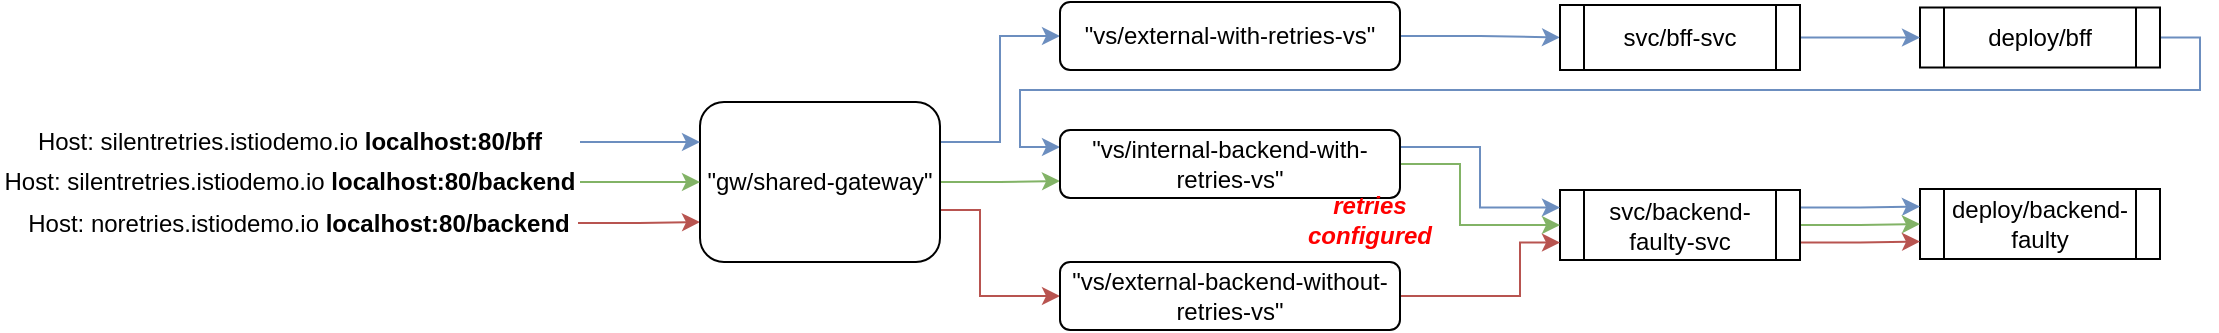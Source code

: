 <mxfile version="23.0.2" type="device">
  <diagram name="Page-1" id="cWTKhKW8xR2mcrcdvLpz">
    <mxGraphModel dx="1745" dy="634" grid="1" gridSize="10" guides="1" tooltips="1" connect="1" arrows="1" fold="1" page="1" pageScale="1" pageWidth="827" pageHeight="1169" math="0" shadow="0">
      <root>
        <mxCell id="0" />
        <mxCell id="1" parent="0" />
        <mxCell id="MRn4WzQAWP_Wch0EkQxR-3" style="edgeStyle=orthogonalEdgeStyle;rounded=0;orthogonalLoop=1;jettySize=auto;html=1;entryX=0;entryY=0.75;entryDx=0;entryDy=0;fillColor=#f8cecc;strokeColor=#b85450;" edge="1" parent="1" source="I_P2_qD0Jl0lsfXRpeoM-1" target="I_P2_qD0Jl0lsfXRpeoM-8">
          <mxGeometry relative="1" as="geometry" />
        </mxCell>
        <mxCell id="I_P2_qD0Jl0lsfXRpeoM-1" value="Host: noretries.istiodemo.io&amp;nbsp;&lt;b&gt;localhost:80/backend&lt;/b&gt;" style="text;html=1;strokeColor=none;fillColor=none;align=center;verticalAlign=middle;whiteSpace=wrap;rounded=0;" parent="1" vertex="1">
          <mxGeometry y="251.5" width="279" height="30" as="geometry" />
        </mxCell>
        <mxCell id="I_P2_qD0Jl0lsfXRpeoM-24" style="edgeStyle=orthogonalEdgeStyle;rounded=0;orthogonalLoop=1;jettySize=auto;html=1;entryX=0;entryY=0.5;entryDx=0;entryDy=0;fillColor=#dae8fc;strokeColor=#6c8ebf;exitX=1;exitY=0.25;exitDx=0;exitDy=0;" parent="1" source="I_P2_qD0Jl0lsfXRpeoM-8" target="I_P2_qD0Jl0lsfXRpeoM-9" edge="1">
          <mxGeometry relative="1" as="geometry" />
        </mxCell>
        <mxCell id="m6qfPFcmYVWHdmUiW8hK-26" style="edgeStyle=orthogonalEdgeStyle;rounded=0;orthogonalLoop=1;jettySize=auto;html=1;entryX=0;entryY=0.5;entryDx=0;entryDy=0;fillColor=#f8cecc;strokeColor=#b85450;" parent="1" source="I_P2_qD0Jl0lsfXRpeoM-8" target="m6qfPFcmYVWHdmUiW8hK-1" edge="1">
          <mxGeometry relative="1" as="geometry">
            <Array as="points">
              <mxPoint x="480" y="260" />
              <mxPoint x="480" y="303" />
            </Array>
          </mxGeometry>
        </mxCell>
        <mxCell id="MRn4WzQAWP_Wch0EkQxR-1" style="edgeStyle=orthogonalEdgeStyle;rounded=0;orthogonalLoop=1;jettySize=auto;html=1;entryX=0;entryY=0.75;entryDx=0;entryDy=0;fillColor=#d5e8d4;strokeColor=#82b366;" edge="1" parent="1" source="I_P2_qD0Jl0lsfXRpeoM-8" target="m6qfPFcmYVWHdmUiW8hK-3">
          <mxGeometry relative="1" as="geometry" />
        </mxCell>
        <mxCell id="I_P2_qD0Jl0lsfXRpeoM-8" value="&quot;gw/shared-gateway&quot;" style="rounded=1;whiteSpace=wrap;html=1;" parent="1" vertex="1">
          <mxGeometry x="340" y="206" width="120" height="80" as="geometry" />
        </mxCell>
        <mxCell id="m6qfPFcmYVWHdmUiW8hK-5" style="edgeStyle=orthogonalEdgeStyle;rounded=0;orthogonalLoop=1;jettySize=auto;html=1;entryX=0;entryY=0.5;entryDx=0;entryDy=0;fillColor=#dae8fc;strokeColor=#6c8ebf;" parent="1" source="I_P2_qD0Jl0lsfXRpeoM-9" target="I_P2_qD0Jl0lsfXRpeoM-14" edge="1">
          <mxGeometry relative="1" as="geometry" />
        </mxCell>
        <mxCell id="I_P2_qD0Jl0lsfXRpeoM-9" value="&quot;vs/external-with-retries-vs&lt;span style=&quot;background-color: initial;&quot;&gt;&quot;&lt;/span&gt;" style="rounded=1;whiteSpace=wrap;html=1;" parent="1" vertex="1">
          <mxGeometry x="520" y="156" width="170" height="34" as="geometry" />
        </mxCell>
        <mxCell id="m6qfPFcmYVWHdmUiW8hK-7" style="edgeStyle=orthogonalEdgeStyle;rounded=0;orthogonalLoop=1;jettySize=auto;html=1;entryX=0;entryY=0.25;entryDx=0;entryDy=0;fillColor=#dae8fc;strokeColor=#6c8ebf;" parent="1" source="I_P2_qD0Jl0lsfXRpeoM-11" target="m6qfPFcmYVWHdmUiW8hK-3" edge="1">
          <mxGeometry relative="1" as="geometry">
            <Array as="points">
              <mxPoint x="1090" y="174" />
              <mxPoint x="1090" y="200" />
              <mxPoint x="500" y="200" />
              <mxPoint x="500" y="229" />
            </Array>
          </mxGeometry>
        </mxCell>
        <mxCell id="I_P2_qD0Jl0lsfXRpeoM-11" value="deploy/bff" style="shape=process;whiteSpace=wrap;html=1;backgroundOutline=1;" parent="1" vertex="1">
          <mxGeometry x="950" y="158.75" width="120" height="30" as="geometry" />
        </mxCell>
        <mxCell id="I_P2_qD0Jl0lsfXRpeoM-13" value="deploy/backend-faulty" style="shape=process;whiteSpace=wrap;html=1;backgroundOutline=1;" parent="1" vertex="1">
          <mxGeometry x="950" y="249.5" width="120" height="35" as="geometry" />
        </mxCell>
        <mxCell id="m6qfPFcmYVWHdmUiW8hK-6" style="edgeStyle=orthogonalEdgeStyle;rounded=0;orthogonalLoop=1;jettySize=auto;html=1;entryX=0;entryY=0.5;entryDx=0;entryDy=0;fillColor=#dae8fc;strokeColor=#6c8ebf;" parent="1" source="I_P2_qD0Jl0lsfXRpeoM-14" target="I_P2_qD0Jl0lsfXRpeoM-11" edge="1">
          <mxGeometry relative="1" as="geometry" />
        </mxCell>
        <mxCell id="I_P2_qD0Jl0lsfXRpeoM-14" value="svc/bff-svc" style="shape=process;whiteSpace=wrap;html=1;backgroundOutline=1;" parent="1" vertex="1">
          <mxGeometry x="770" y="157.5" width="120" height="32.5" as="geometry" />
        </mxCell>
        <mxCell id="m6qfPFcmYVWHdmUiW8hK-9" style="edgeStyle=orthogonalEdgeStyle;rounded=0;orthogonalLoop=1;jettySize=auto;html=1;entryX=0;entryY=0.25;entryDx=0;entryDy=0;fillColor=#dae8fc;strokeColor=#6c8ebf;exitX=1;exitY=0.25;exitDx=0;exitDy=0;" parent="1" source="I_P2_qD0Jl0lsfXRpeoM-15" target="I_P2_qD0Jl0lsfXRpeoM-13" edge="1">
          <mxGeometry relative="1" as="geometry" />
        </mxCell>
        <mxCell id="m6qfPFcmYVWHdmUiW8hK-12" style="edgeStyle=orthogonalEdgeStyle;rounded=0;orthogonalLoop=1;jettySize=auto;html=1;entryX=0;entryY=0.75;entryDx=0;entryDy=0;exitX=1;exitY=0.75;exitDx=0;exitDy=0;fillColor=#f8cecc;strokeColor=#b85450;" parent="1" source="I_P2_qD0Jl0lsfXRpeoM-15" target="I_P2_qD0Jl0lsfXRpeoM-13" edge="1">
          <mxGeometry relative="1" as="geometry" />
        </mxCell>
        <mxCell id="m6qfPFcmYVWHdmUiW8hK-23" style="edgeStyle=orthogonalEdgeStyle;rounded=0;orthogonalLoop=1;jettySize=auto;html=1;entryX=0;entryY=0.5;entryDx=0;entryDy=0;fillColor=#d5e8d4;strokeColor=#82b366;" parent="1" source="I_P2_qD0Jl0lsfXRpeoM-15" target="I_P2_qD0Jl0lsfXRpeoM-13" edge="1">
          <mxGeometry relative="1" as="geometry" />
        </mxCell>
        <mxCell id="I_P2_qD0Jl0lsfXRpeoM-15" value="svc/backend-faulty-svc" style="shape=process;whiteSpace=wrap;html=1;backgroundOutline=1;" parent="1" vertex="1">
          <mxGeometry x="770" y="250" width="120" height="35" as="geometry" />
        </mxCell>
        <mxCell id="m6qfPFcmYVWHdmUiW8hK-18" style="edgeStyle=orthogonalEdgeStyle;rounded=0;orthogonalLoop=1;jettySize=auto;html=1;fillColor=#dae8fc;strokeColor=#6c8ebf;entryX=0;entryY=0.25;entryDx=0;entryDy=0;" parent="1" source="I_P2_qD0Jl0lsfXRpeoM-20" target="I_P2_qD0Jl0lsfXRpeoM-8" edge="1">
          <mxGeometry relative="1" as="geometry" />
        </mxCell>
        <mxCell id="I_P2_qD0Jl0lsfXRpeoM-20" value="Host: silentretries.istiodemo.io&amp;nbsp;&lt;b&gt;localhost:80/bff&lt;/b&gt;" style="text;html=1;strokeColor=none;fillColor=none;align=center;verticalAlign=middle;whiteSpace=wrap;rounded=0;" parent="1" vertex="1">
          <mxGeometry x="-10" y="211" width="290" height="30" as="geometry" />
        </mxCell>
        <mxCell id="m6qfPFcmYVWHdmUiW8hK-27" style="edgeStyle=orthogonalEdgeStyle;rounded=0;orthogonalLoop=1;jettySize=auto;html=1;entryX=0;entryY=0.75;entryDx=0;entryDy=0;fillColor=#f8cecc;strokeColor=#b85450;exitX=1;exitY=0.5;exitDx=0;exitDy=0;" parent="1" source="m6qfPFcmYVWHdmUiW8hK-1" target="I_P2_qD0Jl0lsfXRpeoM-15" edge="1">
          <mxGeometry relative="1" as="geometry">
            <Array as="points">
              <mxPoint x="750" y="303" />
              <mxPoint x="750" y="276" />
            </Array>
          </mxGeometry>
        </mxCell>
        <mxCell id="m6qfPFcmYVWHdmUiW8hK-1" value="&quot;vs/external-backend-without-retries-vs&lt;span style=&quot;background-color: initial;&quot;&gt;&quot;&lt;/span&gt;" style="rounded=1;whiteSpace=wrap;html=1;" parent="1" vertex="1">
          <mxGeometry x="520" y="286" width="170" height="34" as="geometry" />
        </mxCell>
        <mxCell id="m6qfPFcmYVWHdmUiW8hK-8" style="edgeStyle=orthogonalEdgeStyle;rounded=0;orthogonalLoop=1;jettySize=auto;html=1;entryX=0;entryY=0.25;entryDx=0;entryDy=0;fillColor=#dae8fc;strokeColor=#6c8ebf;exitX=1;exitY=0.25;exitDx=0;exitDy=0;" parent="1" source="m6qfPFcmYVWHdmUiW8hK-3" target="I_P2_qD0Jl0lsfXRpeoM-15" edge="1">
          <mxGeometry relative="1" as="geometry" />
        </mxCell>
        <mxCell id="MRn4WzQAWP_Wch0EkQxR-2" style="edgeStyle=orthogonalEdgeStyle;rounded=0;orthogonalLoop=1;jettySize=auto;html=1;entryX=0;entryY=0.5;entryDx=0;entryDy=0;fillColor=#d5e8d4;strokeColor=#82b366;" edge="1" parent="1" source="m6qfPFcmYVWHdmUiW8hK-3" target="I_P2_qD0Jl0lsfXRpeoM-15">
          <mxGeometry relative="1" as="geometry">
            <Array as="points">
              <mxPoint x="720" y="237" />
              <mxPoint x="720" y="268" />
            </Array>
          </mxGeometry>
        </mxCell>
        <mxCell id="m6qfPFcmYVWHdmUiW8hK-3" value="&quot;vs/internal-backend-with-retries-vs&lt;span style=&quot;background-color: initial;&quot;&gt;&quot;&lt;/span&gt;" style="rounded=1;whiteSpace=wrap;html=1;" parent="1" vertex="1">
          <mxGeometry x="520" y="220" width="170" height="34" as="geometry" />
        </mxCell>
        <mxCell id="m6qfPFcmYVWHdmUiW8hK-4" value="&lt;i&gt;&lt;b&gt;&lt;font color=&quot;#ff0000&quot;&gt;retries&lt;br&gt;configured&lt;br&gt;&lt;/font&gt;&lt;/b&gt;&lt;/i&gt;" style="text;html=1;strokeColor=none;fillColor=none;align=center;verticalAlign=middle;whiteSpace=wrap;rounded=0;" parent="1" vertex="1">
          <mxGeometry x="630" y="249.5" width="90" height="30" as="geometry" />
        </mxCell>
        <mxCell id="m6qfPFcmYVWHdmUiW8hK-19" style="edgeStyle=orthogonalEdgeStyle;rounded=0;orthogonalLoop=1;jettySize=auto;html=1;entryX=0;entryY=0.5;entryDx=0;entryDy=0;fillColor=#d5e8d4;strokeColor=#82b366;" parent="1" source="m6qfPFcmYVWHdmUiW8hK-17" target="I_P2_qD0Jl0lsfXRpeoM-8" edge="1">
          <mxGeometry relative="1" as="geometry" />
        </mxCell>
        <mxCell id="m6qfPFcmYVWHdmUiW8hK-17" value="Host: silentretries.istiodemo.io&amp;nbsp;&lt;b&gt;localhost:80/backend&lt;/b&gt;" style="text;html=1;strokeColor=none;fillColor=none;align=center;verticalAlign=middle;whiteSpace=wrap;rounded=0;" parent="1" vertex="1">
          <mxGeometry x="-10" y="231" width="290" height="30" as="geometry" />
        </mxCell>
      </root>
    </mxGraphModel>
  </diagram>
</mxfile>
